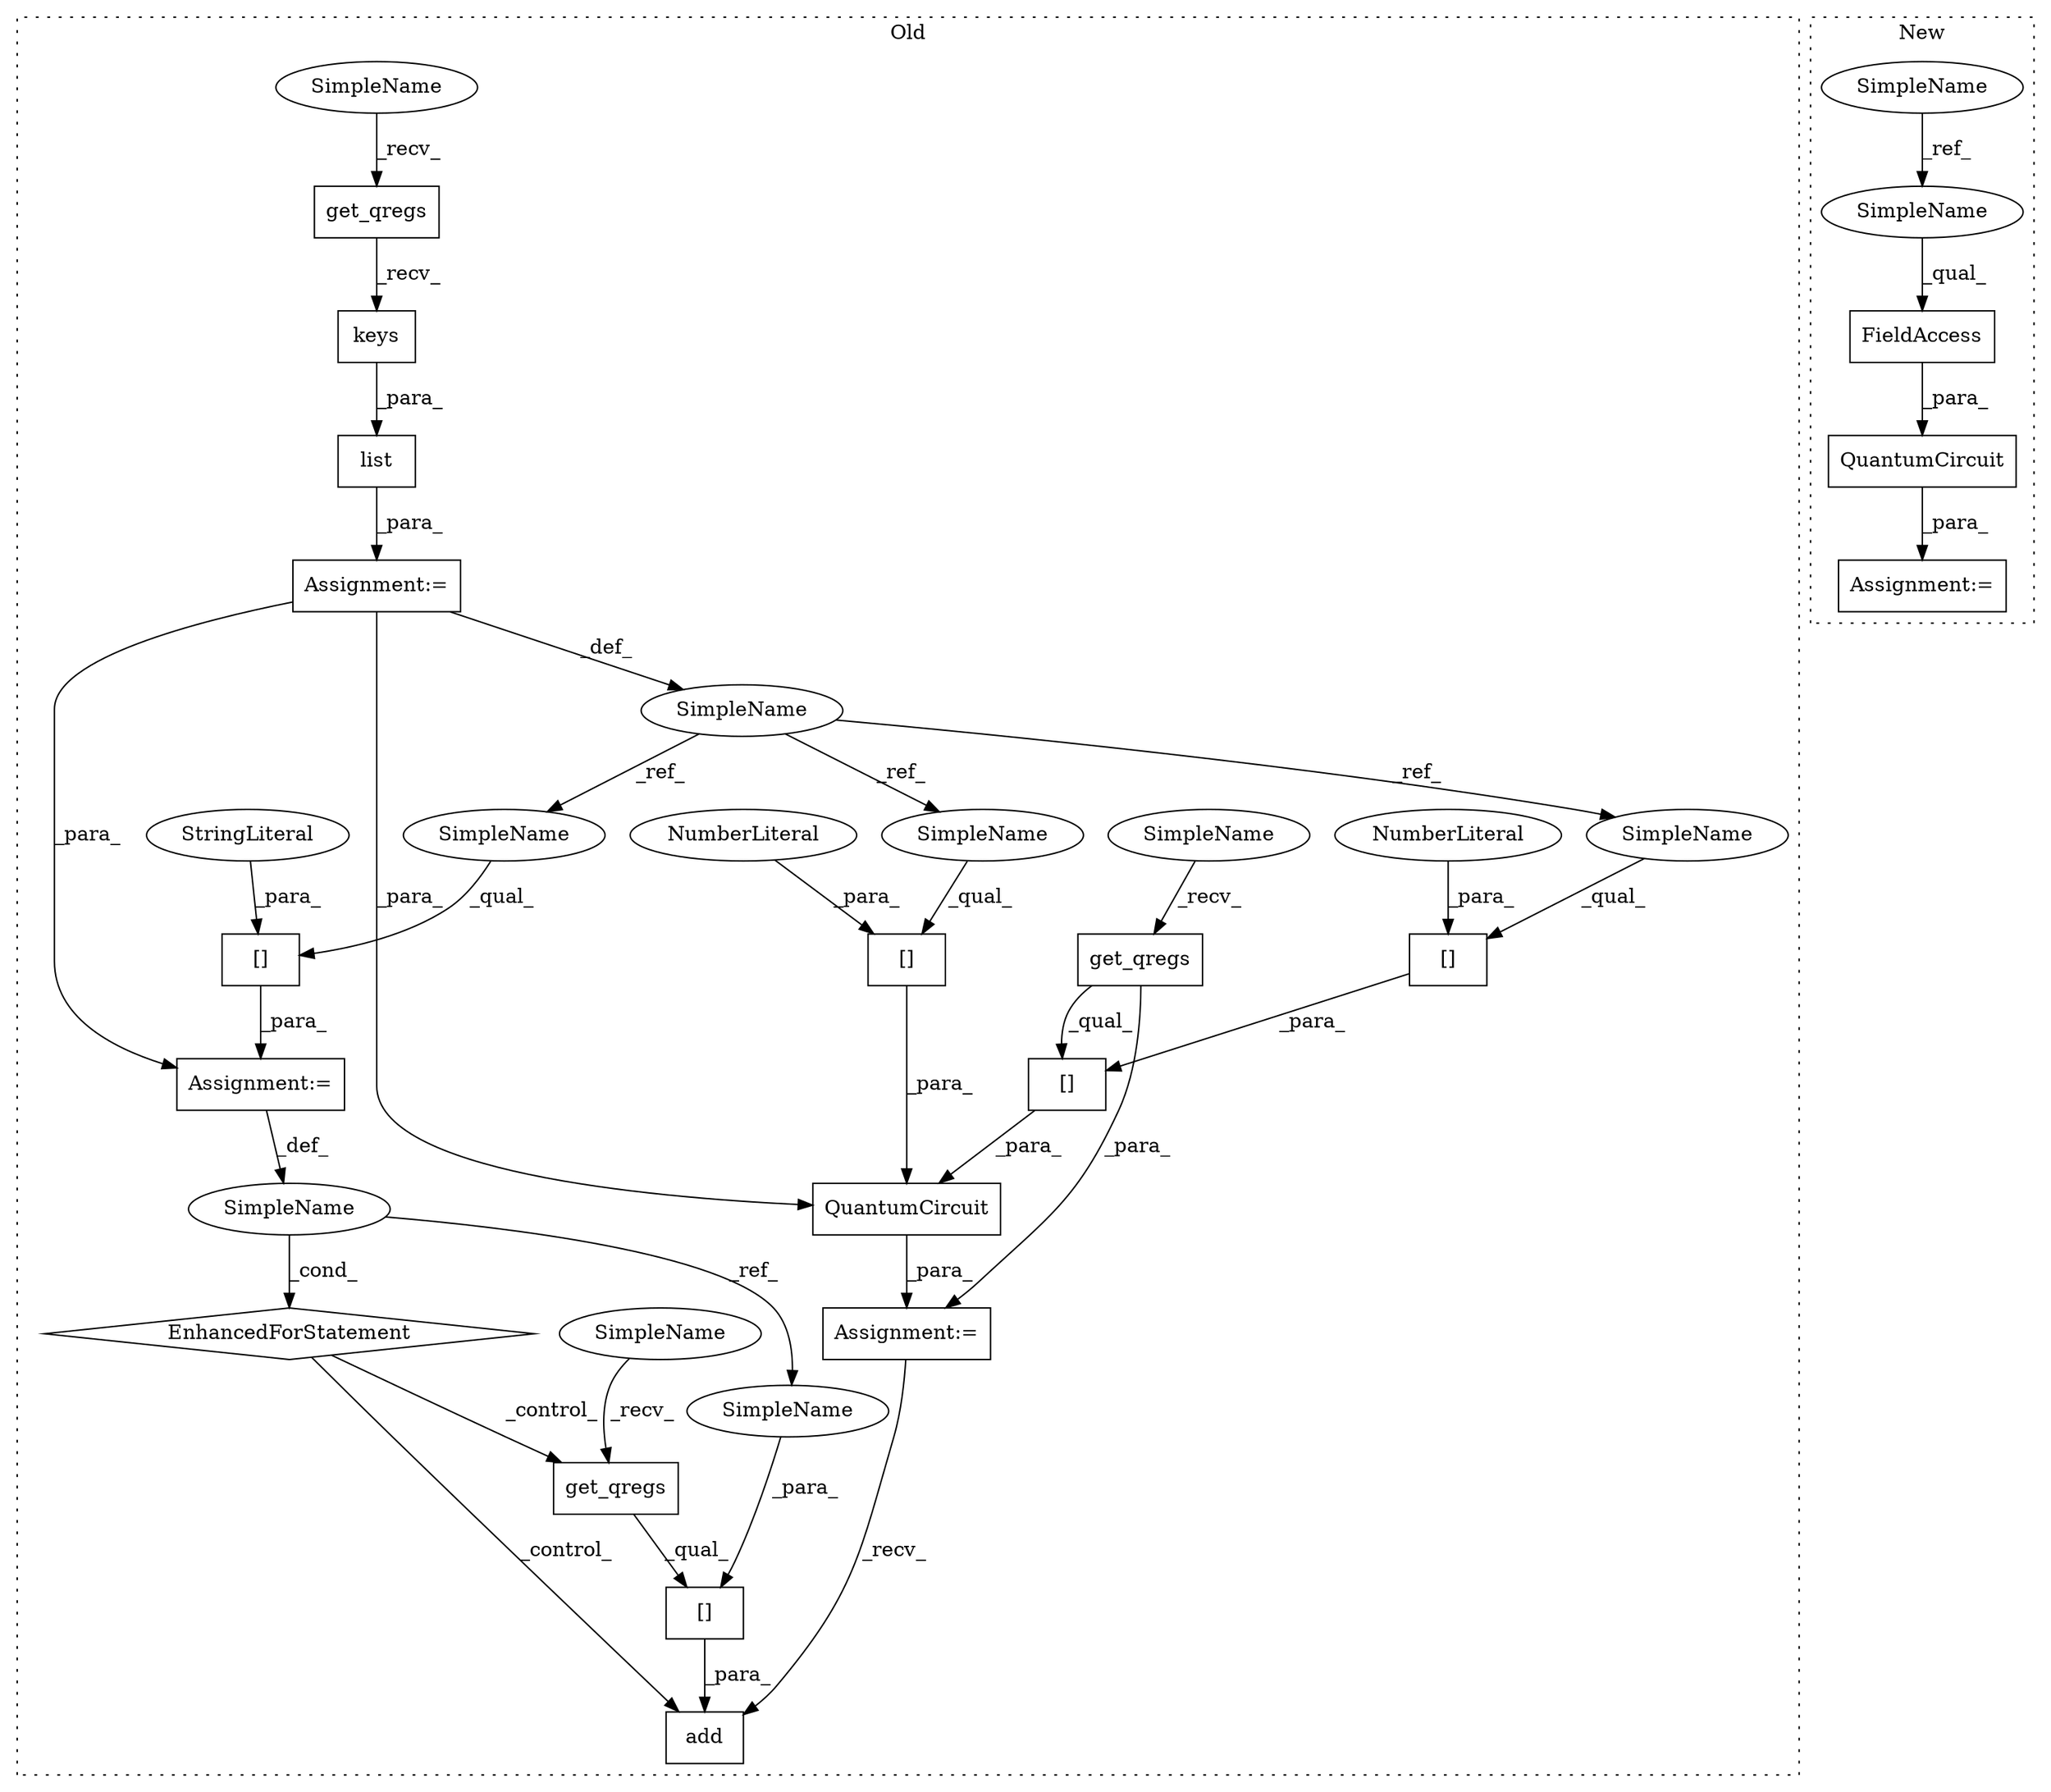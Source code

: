 digraph G {
subgraph cluster0 {
1 [label="list" a="32" s="2658,2684" l="5,1" shape="box"];
4 [label="Assignment:=" a="7" s="2657" l="1" shape="box"];
5 [label="add" a="32" s="2867,2891" l="4,1" shape="box"];
6 [label="[]" a="2" s="2710,2738" l="15,1" shape="box"];
7 [label="SimpleName" a="42" s="2817" l="4" shape="ellipse"];
8 [label="EnhancedForStatement" a="70" s="2760,2853" l="53,2" shape="diamond"];
9 [label="[]" a="2" s="2740,2752" l="11,1" shape="box"];
10 [label="NumberLiteral" a="34" s="2751" l="1" shape="ellipse"];
11 [label="[]" a="2" s="2725,2737" l="11,1" shape="box"];
12 [label="NumberLiteral" a="34" s="2736" l="1" shape="ellipse"];
13 [label="[]" a="2" s="2871,2890" l="15,1" shape="box"];
14 [label="keys" a="32" s="2678" l="6" shape="box"];
15 [label="[]" a="2" s="2824,2852" l="11,1" shape="box"];
17 [label="SimpleName" a="42" s="2647" l="10" shape="ellipse"];
18 [label="QuantumCircuit" a="32" s="2695,2753" l="15,1" shape="box"];
19 [label="get_qregs" a="32" s="2874" l="11" shape="box"];
21 [label="get_qregs" a="32" s="2713" l="11" shape="box"];
22 [label="StringLiteral" a="45" s="2835" l="17" shape="ellipse"];
23 [label="get_qregs" a="32" s="2666" l="11" shape="box"];
24 [label="Assignment:=" a="7" s="2694" l="1" shape="box"];
25 [label="Assignment:=" a="7" s="2760,2853" l="53,2" shape="box"];
26 [label="SimpleName" a="42" s="2824" l="10" shape="ellipse"];
27 [label="SimpleName" a="42" s="2725" l="10" shape="ellipse"];
28 [label="SimpleName" a="42" s="2740" l="10" shape="ellipse"];
30 [label="SimpleName" a="42" s="2886" l="4" shape="ellipse"];
31 [label="SimpleName" a="42" s="2871" l="2" shape="ellipse"];
32 [label="SimpleName" a="42" s="2710" l="2" shape="ellipse"];
33 [label="SimpleName" a="42" s="2663" l="2" shape="ellipse"];
label = "Old";
style="dotted";
}
subgraph cluster1 {
2 [label="QuantumCircuit" a="32" s="2122,2145" l="15,1" shape="box"];
3 [label="Assignment:=" a="7" s="2121" l="1" shape="box"];
16 [label="FieldAccess" a="22" s="2137" l="8" shape="box"];
20 [label="SimpleName" a="42" s="2075" l="2" shape="ellipse"];
29 [label="SimpleName" a="42" s="2137" l="2" shape="ellipse"];
label = "New";
style="dotted";
}
1 -> 4 [label="_para_"];
2 -> 3 [label="_para_"];
4 -> 17 [label="_def_"];
4 -> 25 [label="_para_"];
4 -> 18 [label="_para_"];
6 -> 18 [label="_para_"];
7 -> 30 [label="_ref_"];
7 -> 8 [label="_cond_"];
8 -> 5 [label="_control_"];
8 -> 19 [label="_control_"];
9 -> 18 [label="_para_"];
10 -> 9 [label="_para_"];
11 -> 6 [label="_para_"];
12 -> 11 [label="_para_"];
13 -> 5 [label="_para_"];
14 -> 1 [label="_para_"];
15 -> 25 [label="_para_"];
16 -> 2 [label="_para_"];
17 -> 27 [label="_ref_"];
17 -> 28 [label="_ref_"];
17 -> 26 [label="_ref_"];
18 -> 24 [label="_para_"];
19 -> 13 [label="_qual_"];
20 -> 29 [label="_ref_"];
21 -> 6 [label="_qual_"];
21 -> 24 [label="_para_"];
22 -> 15 [label="_para_"];
23 -> 14 [label="_recv_"];
24 -> 5 [label="_recv_"];
25 -> 7 [label="_def_"];
26 -> 15 [label="_qual_"];
27 -> 11 [label="_qual_"];
28 -> 9 [label="_qual_"];
29 -> 16 [label="_qual_"];
30 -> 13 [label="_para_"];
31 -> 19 [label="_recv_"];
32 -> 21 [label="_recv_"];
33 -> 23 [label="_recv_"];
}